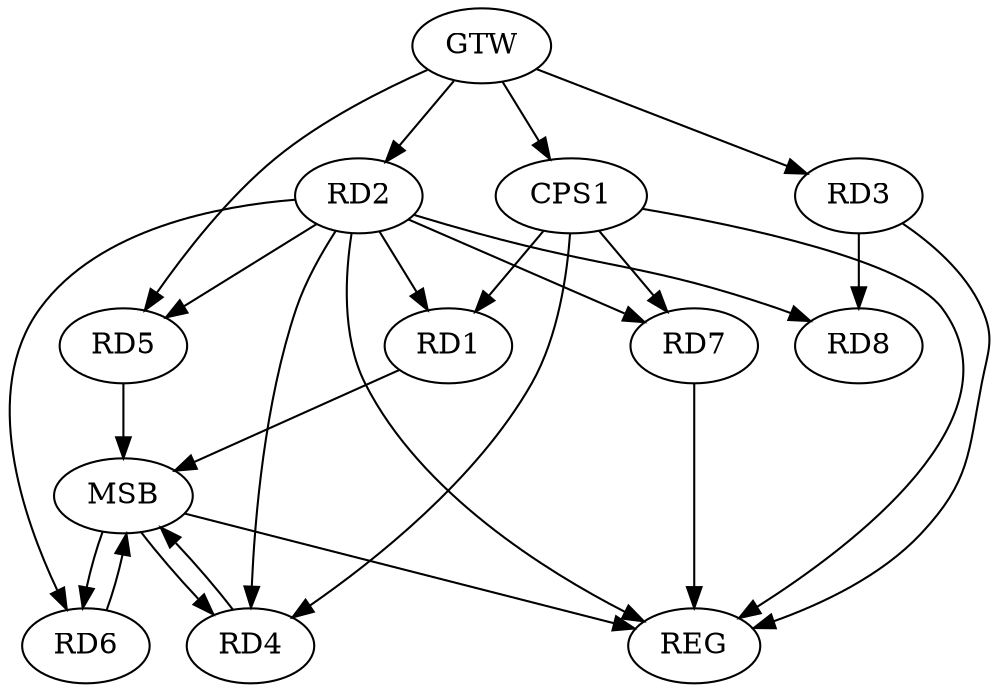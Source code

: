 strict digraph G {
  RD1 [ label="RD1" ];
  RD2 [ label="RD2" ];
  RD3 [ label="RD3" ];
  RD4 [ label="RD4" ];
  RD5 [ label="RD5" ];
  RD6 [ label="RD6" ];
  RD7 [ label="RD7" ];
  RD8 [ label="RD8" ];
  CPS1 [ label="CPS1" ];
  GTW [ label="GTW" ];
  REG [ label="REG" ];
  MSB [ label="MSB" ];
  RD2 -> RD7;
  RD2 -> RD8;
  RD3 -> RD8;
  CPS1 -> RD1;
  CPS1 -> RD4;
  CPS1 -> RD7;
  GTW -> RD2;
  GTW -> RD3;
  GTW -> RD5;
  GTW -> CPS1;
  RD2 -> REG;
  RD3 -> REG;
  RD7 -> REG;
  CPS1 -> REG;
  RD1 -> MSB;
  MSB -> REG;
  RD4 -> MSB;
  RD5 -> MSB;
  MSB -> RD6;
  RD6 -> MSB;
  MSB -> RD4;
  RD2 -> RD5;
  RD2 -> RD1;
  RD2 -> RD6;
  RD2 -> RD4;
}
